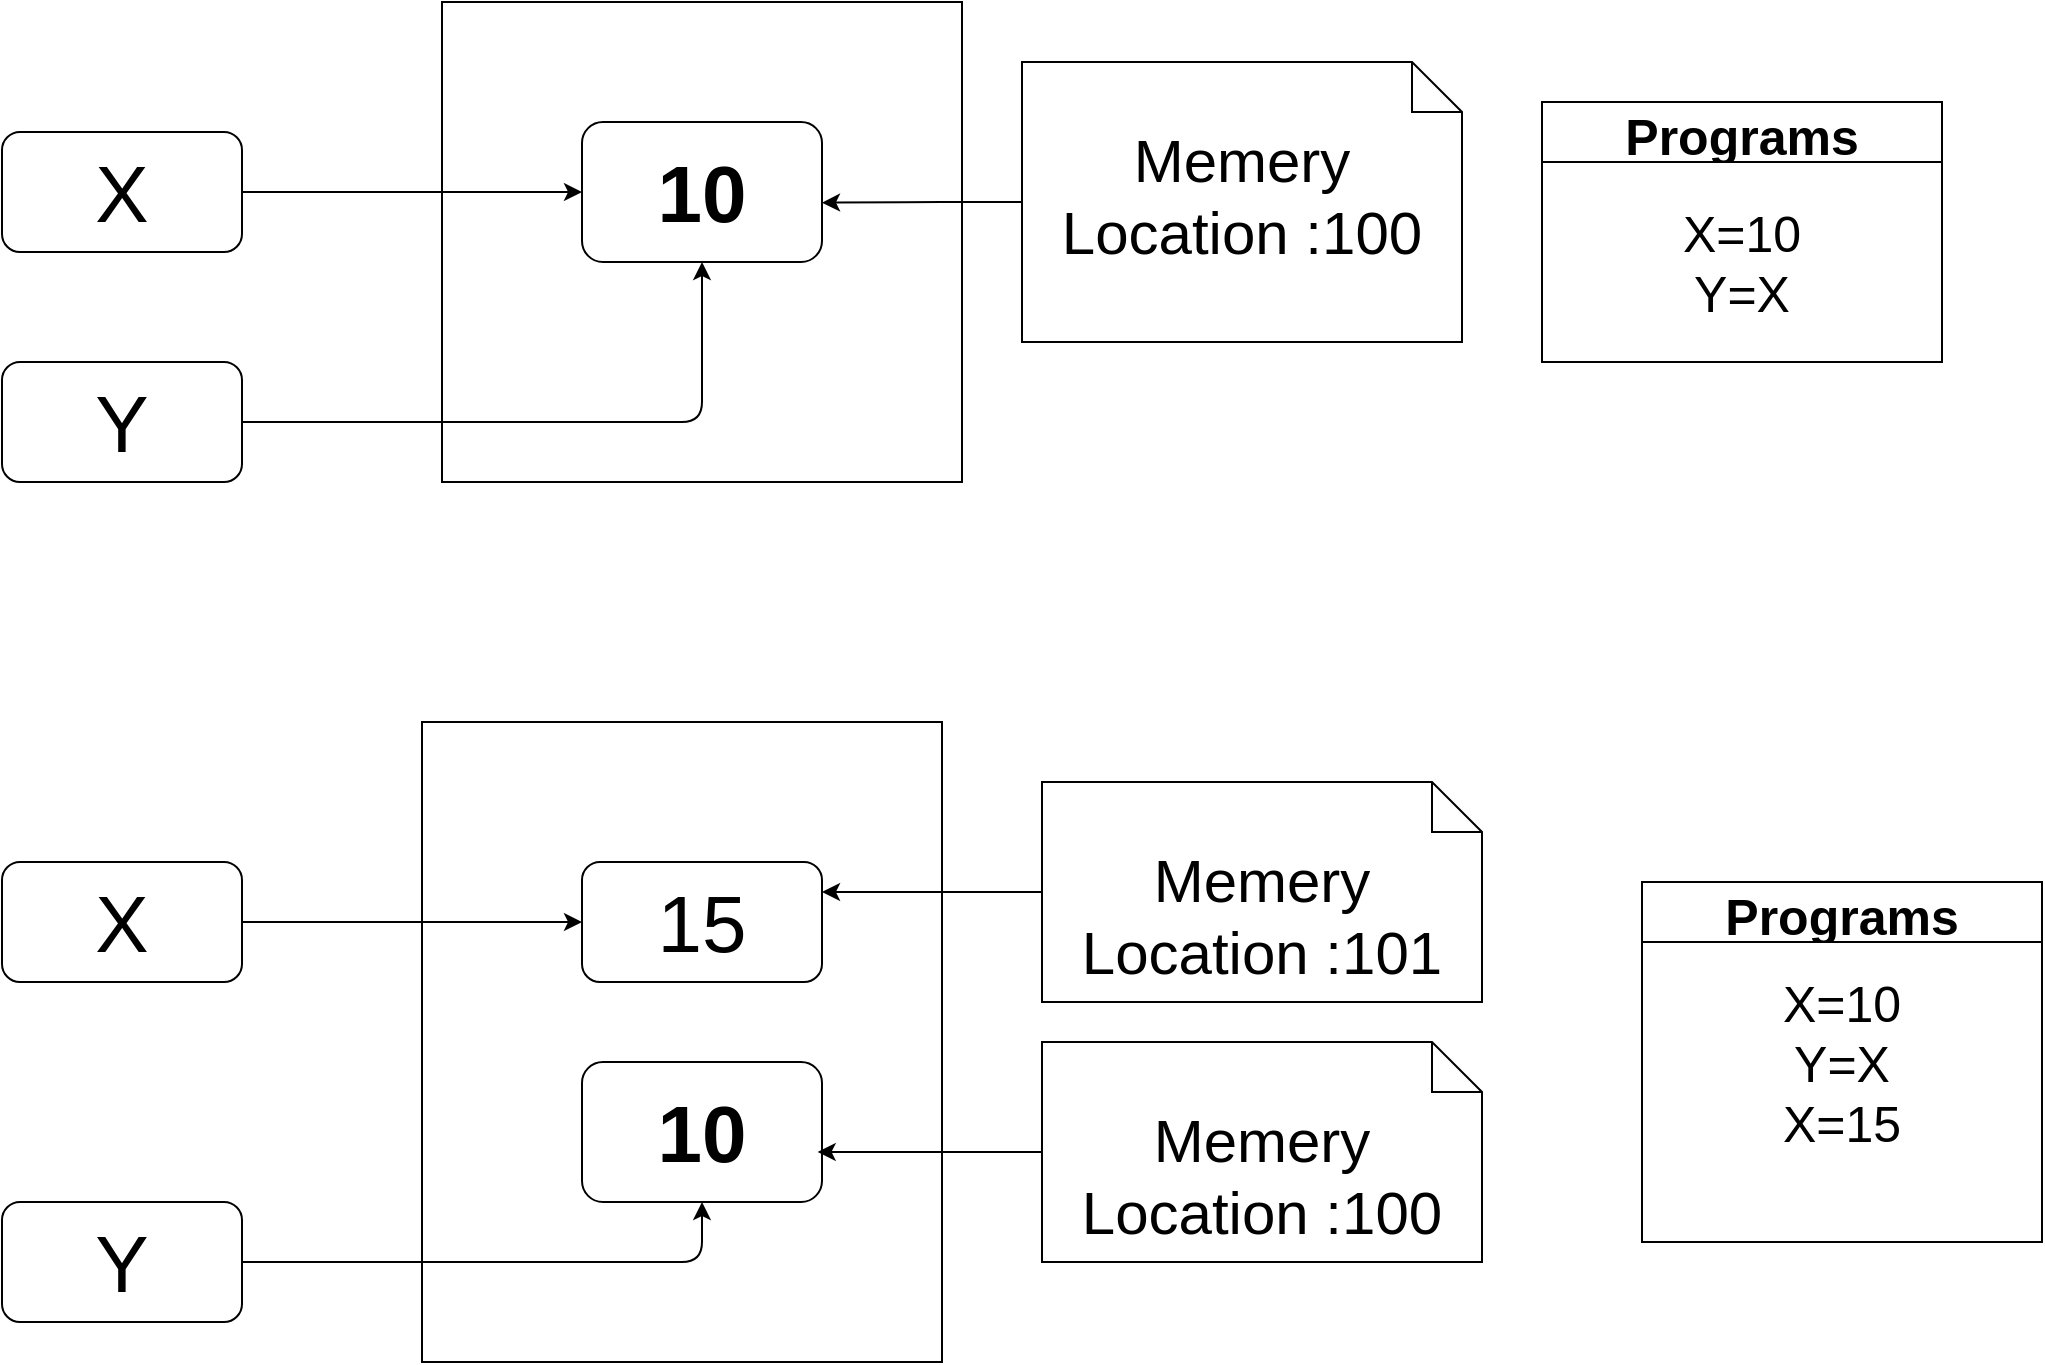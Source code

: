 <mxfile>
    <diagram id="vxuE1ULMcwYOe2kbOvAa" name="Page-1">
        <mxGraphModel dx="1135" dy="789" grid="1" gridSize="10" guides="1" tooltips="1" connect="1" arrows="1" fold="1" page="1" pageScale="1" pageWidth="850" pageHeight="1100" math="0" shadow="0">
            <root>
                <mxCell id="0"/>
                <mxCell id="1" parent="0"/>
                <mxCell id="2" value="" style="whiteSpace=wrap;html=1;" parent="1" vertex="1">
                    <mxGeometry x="780" y="80" width="260" height="240" as="geometry"/>
                </mxCell>
                <mxCell id="3" value="&lt;span style=&quot;font-size: 40px;&quot;&gt;&lt;b&gt;10&lt;/b&gt;&lt;/span&gt;" style="rounded=1;whiteSpace=wrap;html=1;" parent="1" vertex="1">
                    <mxGeometry x="850" y="140" width="120" height="70" as="geometry"/>
                </mxCell>
                <mxCell id="10" style="edgeStyle=none;html=1;exitX=1;exitY=0.5;exitDx=0;exitDy=0;entryX=0;entryY=0.5;entryDx=0;entryDy=0;" parent="1" source="8" target="3" edge="1">
                    <mxGeometry relative="1" as="geometry"/>
                </mxCell>
                <mxCell id="8" value="&lt;font style=&quot;font-size: 40px;&quot;&gt;X&lt;/font&gt;" style="rounded=1;whiteSpace=wrap;html=1;" parent="1" vertex="1">
                    <mxGeometry x="560" y="145" width="120" height="60" as="geometry"/>
                </mxCell>
                <mxCell id="9" value="&lt;font style=&quot;font-size: 40px;&quot;&gt;Y&lt;/font&gt;" style="rounded=1;whiteSpace=wrap;html=1;" parent="1" vertex="1">
                    <mxGeometry x="560" y="260" width="120" height="60" as="geometry"/>
                </mxCell>
                <mxCell id="18" style="edgeStyle=orthogonalEdgeStyle;html=1;exitX=1;exitY=0.5;exitDx=0;exitDy=0;entryX=0.5;entryY=1;entryDx=0;entryDy=0;" parent="1" source="9" target="3" edge="1">
                    <mxGeometry relative="1" as="geometry"/>
                </mxCell>
                <mxCell id="40" value="" style="whiteSpace=wrap;html=1;" parent="1" vertex="1">
                    <mxGeometry x="770" y="440" width="260" height="320" as="geometry"/>
                </mxCell>
                <mxCell id="41" value="&lt;span style=&quot;font-size: 40px;&quot;&gt;&lt;b&gt;10&lt;/b&gt;&lt;/span&gt;" style="rounded=1;whiteSpace=wrap;html=1;" parent="1" vertex="1">
                    <mxGeometry x="850" y="610" width="120" height="70" as="geometry"/>
                </mxCell>
                <mxCell id="53" style="edgeStyle=orthogonalEdgeStyle;html=1;exitX=1;exitY=0.5;exitDx=0;exitDy=0;entryX=0;entryY=0.5;entryDx=0;entryDy=0;" parent="1" source="43" target="52" edge="1">
                    <mxGeometry relative="1" as="geometry"/>
                </mxCell>
                <mxCell id="43" value="&lt;font style=&quot;font-size: 40px;&quot;&gt;X&lt;/font&gt;" style="rounded=1;whiteSpace=wrap;html=1;" parent="1" vertex="1">
                    <mxGeometry x="560" y="510" width="120" height="60" as="geometry"/>
                </mxCell>
                <mxCell id="44" value="&lt;font style=&quot;font-size: 40px;&quot;&gt;Y&lt;/font&gt;" style="rounded=1;whiteSpace=wrap;html=1;" parent="1" vertex="1">
                    <mxGeometry x="560" y="680" width="120" height="60" as="geometry"/>
                </mxCell>
                <mxCell id="45" style="edgeStyle=orthogonalEdgeStyle;html=1;exitX=1;exitY=0.5;exitDx=0;exitDy=0;entryX=0.5;entryY=1;entryDx=0;entryDy=0;" parent="1" source="44" target="41" edge="1">
                    <mxGeometry relative="1" as="geometry"/>
                </mxCell>
                <mxCell id="52" value="&lt;span style=&quot;font-size: 40px;&quot;&gt;15&lt;/span&gt;" style="rounded=1;whiteSpace=wrap;html=1;" parent="1" vertex="1">
                    <mxGeometry x="850" y="510" width="120" height="60" as="geometry"/>
                </mxCell>
                <mxCell id="55" value="&lt;font style=&quot;font-size: 30px;&quot;&gt;Memery Location :100&lt;/font&gt;" style="shape=note2;boundedLbl=1;whiteSpace=wrap;html=1;size=25;verticalAlign=top;align=center;" parent="1" vertex="1">
                    <mxGeometry x="1070" y="110" width="220" height="140" as="geometry"/>
                </mxCell>
                <mxCell id="62" style="edgeStyle=orthogonalEdgeStyle;html=1;exitX=0;exitY=0.5;exitDx=0;exitDy=0;exitPerimeter=0;entryX=1;entryY=0.25;entryDx=0;entryDy=0;" parent="1" source="60" target="52" edge="1">
                    <mxGeometry relative="1" as="geometry"/>
                </mxCell>
                <mxCell id="60" value="&lt;font style=&quot;font-size: 30px;&quot;&gt;Memery Location :101&lt;/font&gt;" style="shape=note2;boundedLbl=1;whiteSpace=wrap;html=1;size=25;verticalAlign=top;align=center;" parent="1" vertex="1">
                    <mxGeometry x="1080" y="470" width="220" height="110" as="geometry"/>
                </mxCell>
                <mxCell id="61" value="&lt;font style=&quot;font-size: 30px;&quot;&gt;Memery Location :100&lt;/font&gt;" style="shape=note2;boundedLbl=1;whiteSpace=wrap;html=1;size=25;verticalAlign=top;align=center;" parent="1" vertex="1">
                    <mxGeometry x="1080" y="600" width="220" height="110" as="geometry"/>
                </mxCell>
                <mxCell id="71" style="edgeStyle=orthogonalEdgeStyle;html=1;exitX=0;exitY=0.5;exitDx=0;exitDy=0;exitPerimeter=0;entryX=1;entryY=0.576;entryDx=0;entryDy=0;entryPerimeter=0;" parent="1" source="55" target="3" edge="1">
                    <mxGeometry relative="1" as="geometry"/>
                </mxCell>
                <mxCell id="72" style="edgeStyle=orthogonalEdgeStyle;html=1;exitX=0;exitY=0.5;exitDx=0;exitDy=0;exitPerimeter=0;entryX=0.982;entryY=0.642;entryDx=0;entryDy=0;entryPerimeter=0;" parent="1" source="61" target="41" edge="1">
                    <mxGeometry relative="1" as="geometry"/>
                </mxCell>
                <mxCell id="73" value="Programs" style="swimlane;fontSize=25;startSize=30;" vertex="1" parent="1">
                    <mxGeometry x="1330" y="130" width="200" height="130" as="geometry"/>
                </mxCell>
                <mxCell id="75" value="X=10&lt;div&gt;Y=X&lt;/div&gt;" style="text;html=1;align=center;verticalAlign=middle;resizable=0;points=[];autosize=1;strokeColor=none;fillColor=none;" vertex="1" parent="73">
                    <mxGeometry x="75" y="60" width="50" height="40" as="geometry"/>
                </mxCell>
                <mxCell id="77" value="&lt;font style=&quot;font-size: 25px;&quot;&gt;X=10&lt;/font&gt;&lt;div&gt;&lt;font style=&quot;font-size: 25px;&quot;&gt;Y=X&lt;/font&gt;&lt;/div&gt;" style="whiteSpace=wrap;html=1;" vertex="1" parent="73">
                    <mxGeometry y="30" width="200" height="100" as="geometry"/>
                </mxCell>
                <mxCell id="78" value="Programs" style="swimlane;fontSize=25;startSize=30;" vertex="1" parent="1">
                    <mxGeometry x="1380" y="520" width="200" height="180" as="geometry"/>
                </mxCell>
                <mxCell id="79" value="X=10&lt;div&gt;Y=X&lt;/div&gt;" style="text;html=1;align=center;verticalAlign=middle;resizable=0;points=[];autosize=1;strokeColor=none;fillColor=none;" vertex="1" parent="78">
                    <mxGeometry x="75" y="60" width="50" height="40" as="geometry"/>
                </mxCell>
                <mxCell id="80" value="&lt;font style=&quot;font-size: 25px;&quot;&gt;X=10&lt;/font&gt;&lt;div&gt;&lt;font style=&quot;font-size: 25px;&quot;&gt;Y=X&lt;/font&gt;&lt;/div&gt;&lt;div&gt;&lt;font style=&quot;font-size: 25px;&quot;&gt;X=15&lt;/font&gt;&lt;/div&gt;&lt;div&gt;&lt;font style=&quot;font-size: 25px;&quot;&gt;&lt;br&gt;&lt;/font&gt;&lt;/div&gt;" style="whiteSpace=wrap;html=1;" vertex="1" parent="78">
                    <mxGeometry y="30" width="200" height="150" as="geometry"/>
                </mxCell>
            </root>
        </mxGraphModel>
    </diagram>
</mxfile>